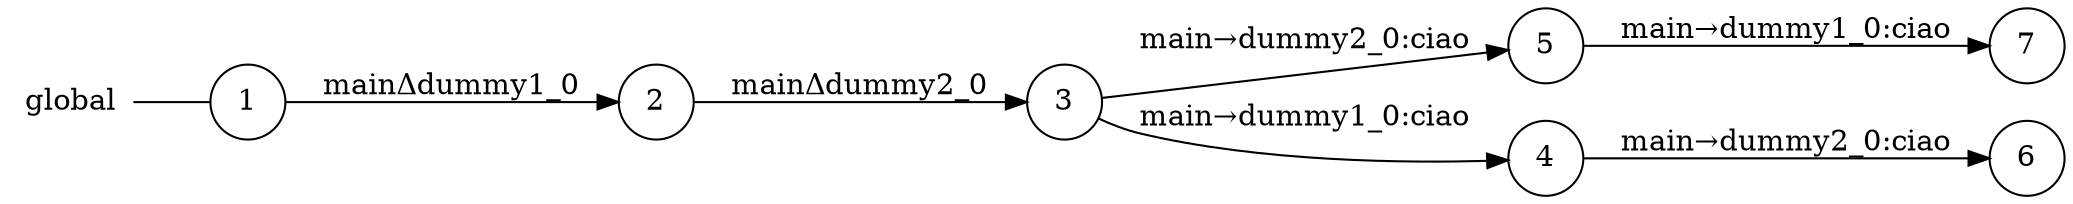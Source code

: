 digraph global {
	rankdir="LR";
	n_0 [label="global", shape="plaintext"];
	n_1 [id="5", shape=circle, label="5"];
	n_2 [id="6", shape=circle, label="6"];
	n_3 [id="1", shape=circle, label="1"];
	n_0 -> n_3 [arrowhead=none];
	n_4 [id="2", shape=circle, label="2"];
	n_5 [id="4", shape=circle, label="4"];
	n_6 [id="7", shape=circle, label="7"];
	n_7 [id="3", shape=circle, label="3"];

	n_4 -> n_7 [id="[$e|1]", label="mainΔdummy2_0"];
	n_1 -> n_6 [id="[$e|5]", label="main→dummy1_0:ciao"];
	n_7 -> n_1 [id="[$e|3]", label="main→dummy2_0:ciao"];
	n_5 -> n_2 [id="[$e|4]", label="main→dummy2_0:ciao"];
	n_3 -> n_4 [id="[$e|0]", label="mainΔdummy1_0"];
	n_7 -> n_5 [id="[$e|2]", label="main→dummy1_0:ciao"];
}
